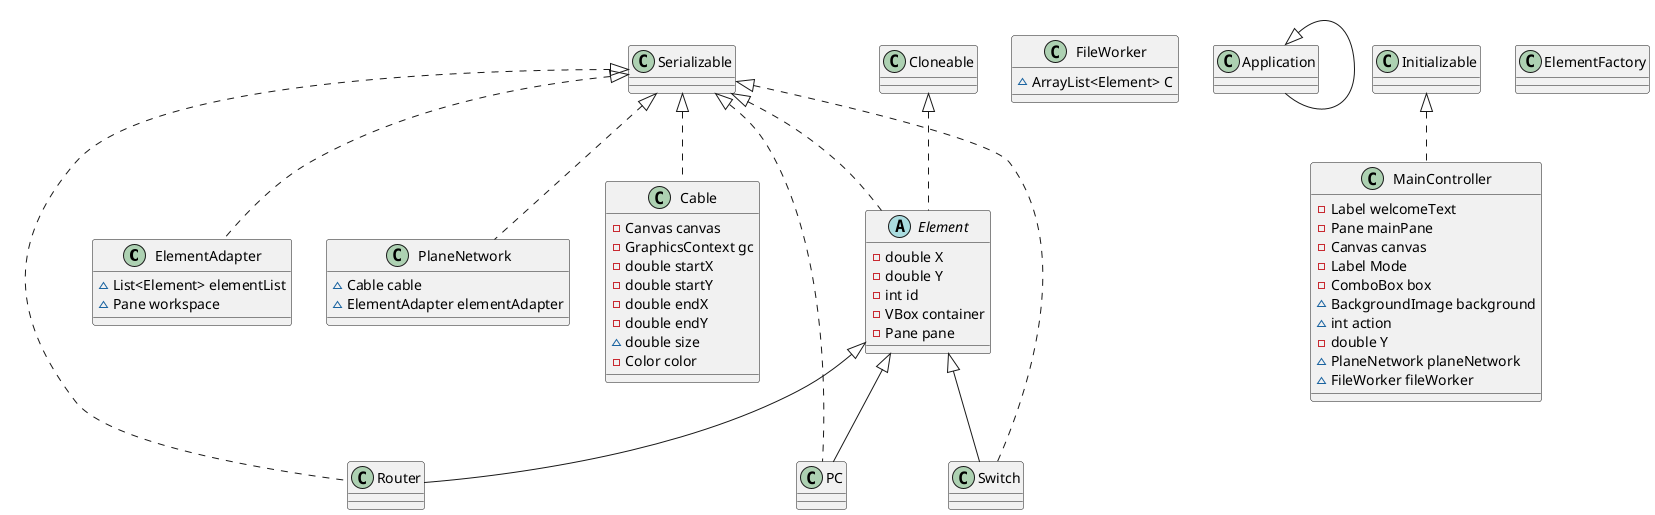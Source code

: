 @startuml
class ElementAdapter {
~ List<Element> elementList
~ Pane workspace
}
class PlaneNetwork {
~ Cable cable
~ ElementAdapter elementAdapter
}
class Cable {
- Canvas canvas
- GraphicsContext gc
- double startX
- double startY
- double endX
- double endY
~ double size
- Color color
}
class Router {
}
class PC {
}
class FileWorker {
~ ArrayList<Element> C
}
class Application {
}
class MainController {
- Label welcomeText
- Pane mainPane
- Canvas canvas
- Label Mode
- ComboBox box
~ BackgroundImage background
~ int action
- double Y
~ PlaneNetwork planeNetwork
~ FileWorker fileWorker
}
class ElementFactory {
}
class Switch {
}
abstract class Element {
- double X
- double Y
- int id
- VBox container
- Pane pane
}


Serializable <|.. ElementAdapter
Serializable <|.. PlaneNetwork
Serializable <|.. Cable
Serializable <|.. Router
Element <|-- Router
Serializable <|.. PC
Element <|-- PC
Application <|-- Application
Initializable <|.. MainController
Serializable <|.. Switch
Element <|-- Switch
Serializable <|.. Element
Cloneable <|.. Element
@enduml